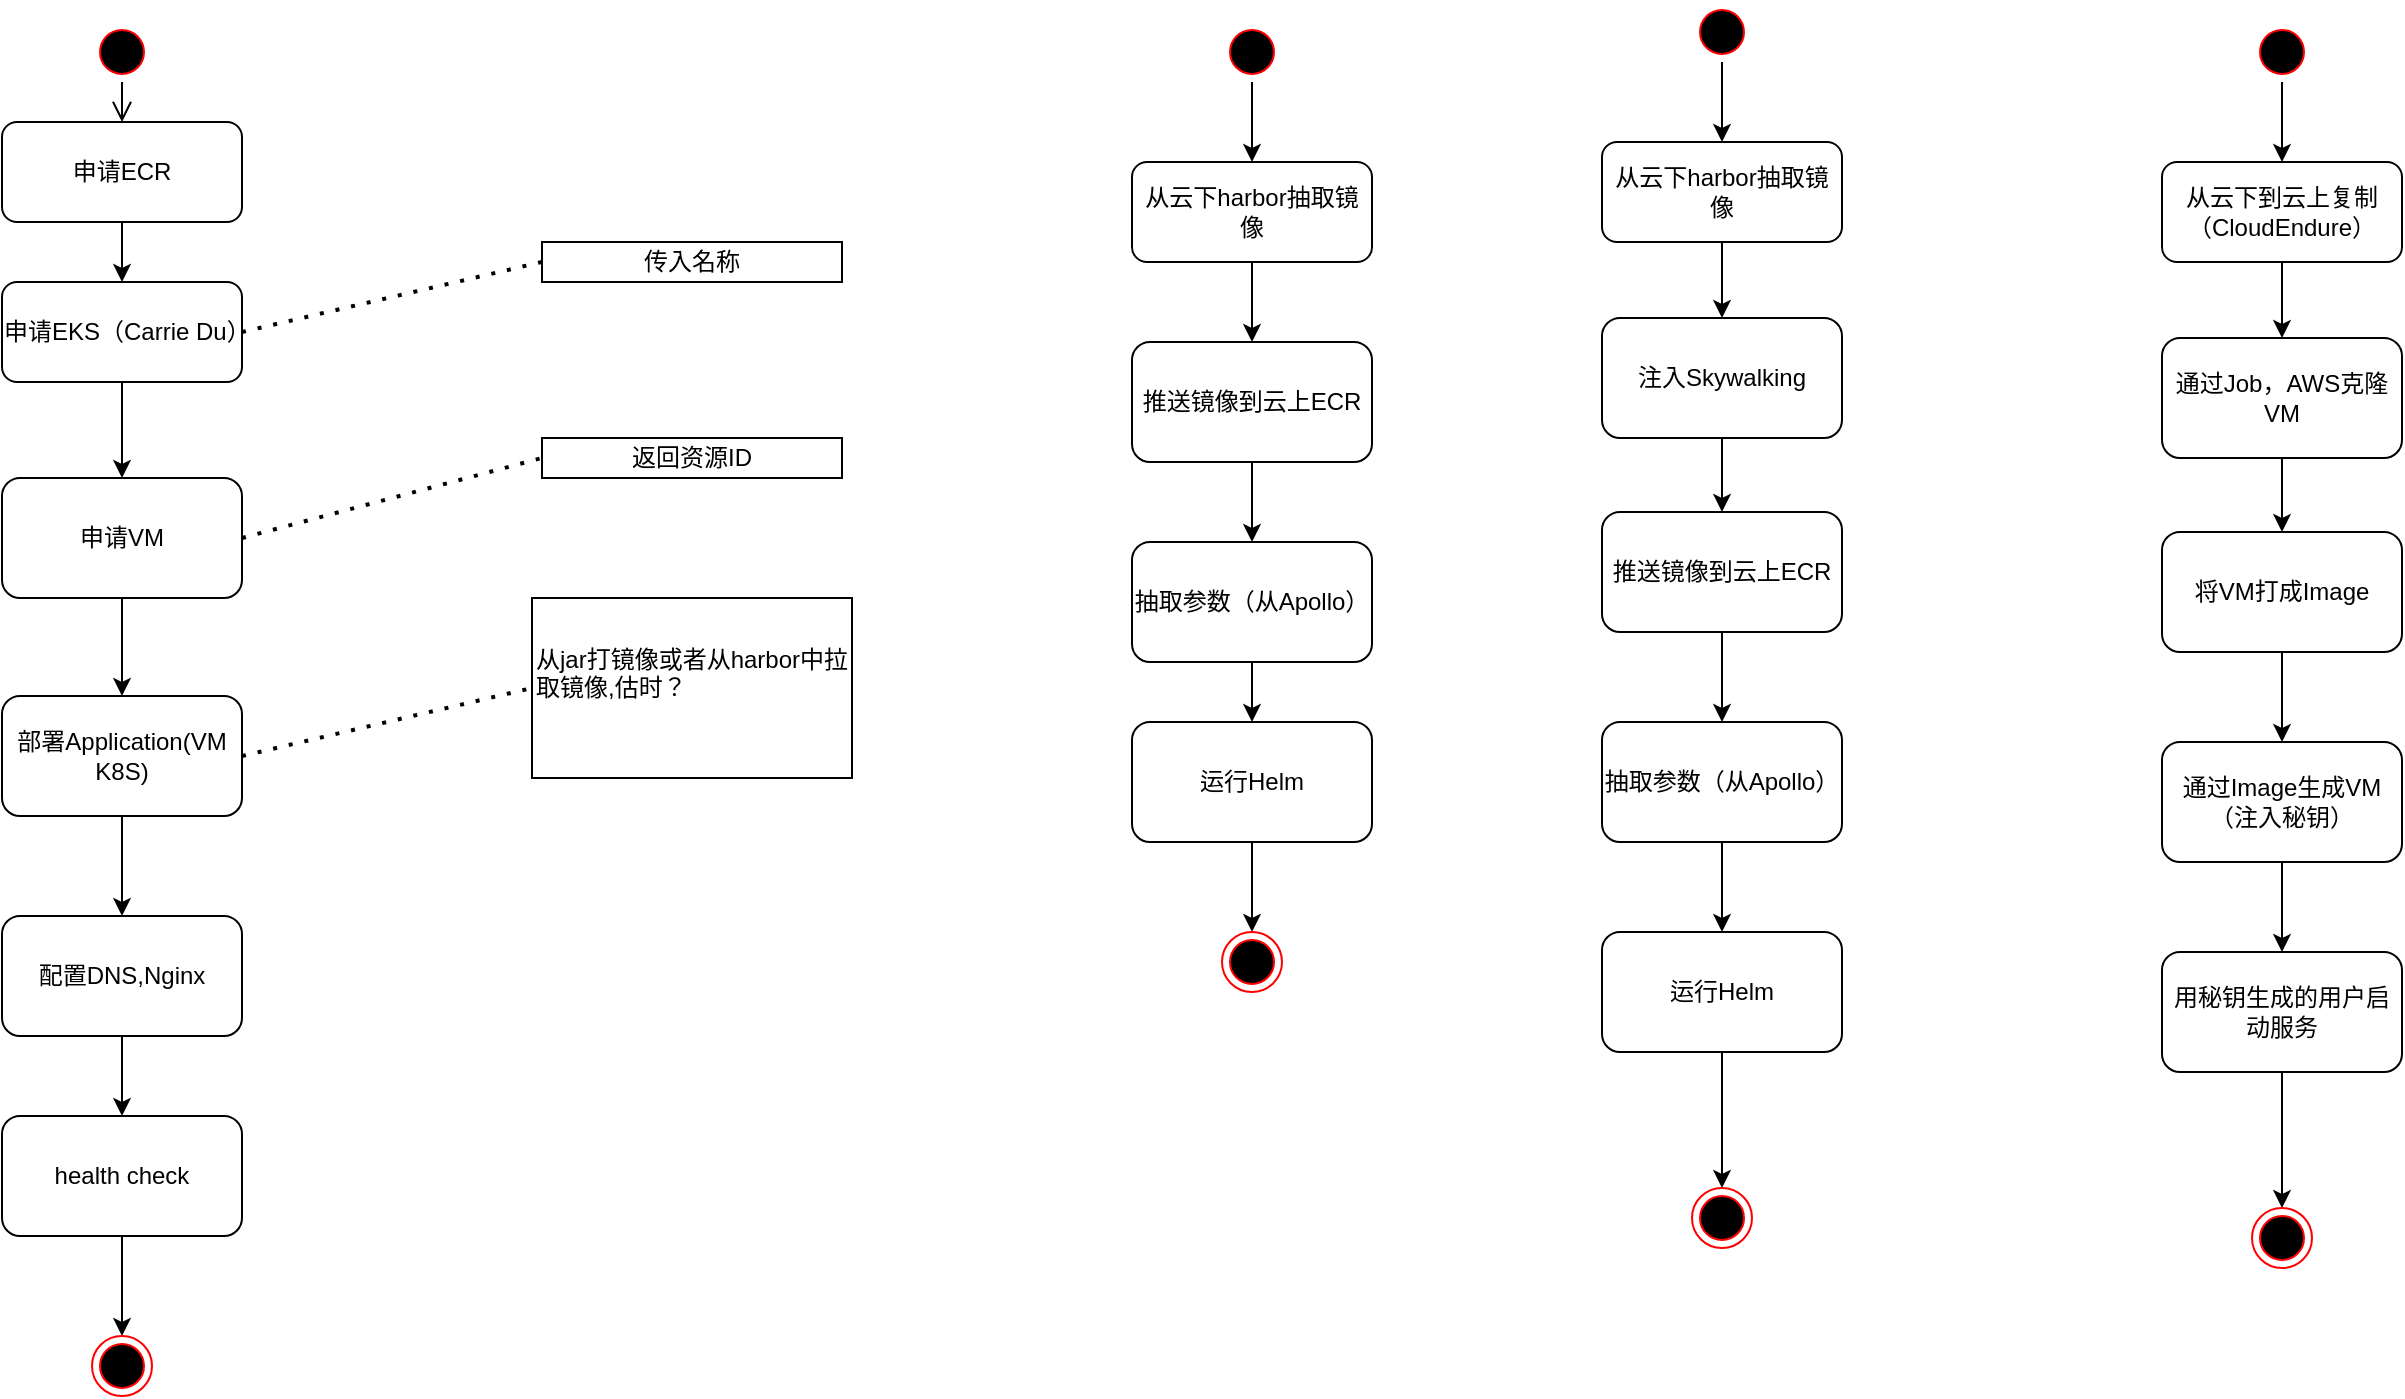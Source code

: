 <mxfile version="13.8.1" type="github">
  <diagram id="BMevfkKDMSV5yCwqt1LY" name="Page-1">
    <mxGraphModel dx="1094" dy="763" grid="1" gridSize="10" guides="1" tooltips="1" connect="1" arrows="1" fold="1" page="1" pageScale="1" pageWidth="1920" pageHeight="1200" math="0" shadow="0">
      <root>
        <mxCell id="0" />
        <mxCell id="1" parent="0" />
        <mxCell id="pzT-h00lOB3pdJxOEtcz-1" value="" style="ellipse;html=1;shape=startState;fillColor=#000000;strokeColor=#ff0000;" parent="1" vertex="1">
          <mxGeometry x="145" y="70" width="30" height="30" as="geometry" />
        </mxCell>
        <mxCell id="pzT-h00lOB3pdJxOEtcz-2" value="" style="edgeStyle=orthogonalEdgeStyle;html=1;verticalAlign=bottom;endArrow=open;endSize=8;entryX=0.5;entryY=0;entryDx=0;entryDy=0;" parent="1" source="pzT-h00lOB3pdJxOEtcz-1" target="CKKBYsWl8Wb_sM6-ShsY-4" edge="1">
          <mxGeometry relative="1" as="geometry">
            <mxPoint x="115" y="220" as="targetPoint" />
          </mxGeometry>
        </mxCell>
        <mxCell id="pzT-h00lOB3pdJxOEtcz-5" value="" style="edgeStyle=orthogonalEdgeStyle;rounded=0;orthogonalLoop=1;jettySize=auto;html=1;" parent="1" source="pzT-h00lOB3pdJxOEtcz-3" target="pzT-h00lOB3pdJxOEtcz-4" edge="1">
          <mxGeometry relative="1" as="geometry" />
        </mxCell>
        <mxCell id="pzT-h00lOB3pdJxOEtcz-3" value="&lt;div&gt;申请EKS（Carrie Du）&lt;/div&gt;" style="rounded=1;whiteSpace=wrap;html=1;" parent="1" vertex="1">
          <mxGeometry x="100" y="200" width="120" height="50" as="geometry" />
        </mxCell>
        <mxCell id="pzT-h00lOB3pdJxOEtcz-7" value="" style="edgeStyle=orthogonalEdgeStyle;rounded=0;orthogonalLoop=1;jettySize=auto;html=1;entryX=0.5;entryY=0;entryDx=0;entryDy=0;" parent="1" source="pzT-h00lOB3pdJxOEtcz-4" target="pzT-h00lOB3pdJxOEtcz-8" edge="1">
          <mxGeometry relative="1" as="geometry" />
        </mxCell>
        <mxCell id="pzT-h00lOB3pdJxOEtcz-4" value="&lt;div&gt;申请VM&lt;/div&gt;" style="whiteSpace=wrap;html=1;rounded=1;" parent="1" vertex="1">
          <mxGeometry x="100" y="298" width="120" height="60" as="geometry" />
        </mxCell>
        <mxCell id="pzT-h00lOB3pdJxOEtcz-9" value="" style="edgeStyle=orthogonalEdgeStyle;rounded=0;orthogonalLoop=1;jettySize=auto;html=1;entryX=0.5;entryY=0;entryDx=0;entryDy=0;exitX=0.5;exitY=1;exitDx=0;exitDy=0;" parent="1" source="pzT-h00lOB3pdJxOEtcz-6" target="pzT-h00lOB3pdJxOEtcz-10" edge="1">
          <mxGeometry relative="1" as="geometry" />
        </mxCell>
        <mxCell id="pzT-h00lOB3pdJxOEtcz-6" value="配置DNS,Nginx" style="whiteSpace=wrap;html=1;rounded=1;" parent="1" vertex="1">
          <mxGeometry x="100" y="517" width="120" height="60" as="geometry" />
        </mxCell>
        <mxCell id="pzT-h00lOB3pdJxOEtcz-11" value="" style="edgeStyle=orthogonalEdgeStyle;rounded=0;orthogonalLoop=1;jettySize=auto;html=1;" parent="1" source="pzT-h00lOB3pdJxOEtcz-8" target="pzT-h00lOB3pdJxOEtcz-6" edge="1">
          <mxGeometry relative="1" as="geometry" />
        </mxCell>
        <mxCell id="pzT-h00lOB3pdJxOEtcz-8" value="&lt;div&gt;部署Application(VM K8S)&lt;/div&gt;" style="whiteSpace=wrap;html=1;rounded=1;" parent="1" vertex="1">
          <mxGeometry x="100" y="407" width="120" height="60" as="geometry" />
        </mxCell>
        <mxCell id="pzT-h00lOB3pdJxOEtcz-13" style="edgeStyle=orthogonalEdgeStyle;rounded=0;orthogonalLoop=1;jettySize=auto;html=1;exitX=0.5;exitY=1;exitDx=0;exitDy=0;entryX=0.5;entryY=0;entryDx=0;entryDy=0;" parent="1" source="pzT-h00lOB3pdJxOEtcz-10" target="pzT-h00lOB3pdJxOEtcz-12" edge="1">
          <mxGeometry relative="1" as="geometry" />
        </mxCell>
        <mxCell id="pzT-h00lOB3pdJxOEtcz-10" value="health check" style="whiteSpace=wrap;html=1;rounded=1;" parent="1" vertex="1">
          <mxGeometry x="100" y="617" width="120" height="60" as="geometry" />
        </mxCell>
        <mxCell id="pzT-h00lOB3pdJxOEtcz-12" value="" style="ellipse;html=1;shape=endState;fillColor=#000000;strokeColor=#ff0000;" parent="1" vertex="1">
          <mxGeometry x="145" y="727" width="30" height="30" as="geometry" />
        </mxCell>
        <mxCell id="pzT-h00lOB3pdJxOEtcz-17" value="返回资源ID" style="text;html=1;align=center;verticalAlign=middle;whiteSpace=wrap;rounded=0;sketch=0;strokeColor=#000000;" parent="1" vertex="1">
          <mxGeometry x="370" y="278" width="150" height="20" as="geometry" />
        </mxCell>
        <mxCell id="pzT-h00lOB3pdJxOEtcz-18" value="" style="endArrow=none;dashed=1;html=1;dashPattern=1 3;strokeWidth=2;entryX=0;entryY=0.5;entryDx=0;entryDy=0;exitX=1;exitY=0.5;exitDx=0;exitDy=0;" parent="1" source="pzT-h00lOB3pdJxOEtcz-4" target="pzT-h00lOB3pdJxOEtcz-17" edge="1">
          <mxGeometry width="50" height="50" relative="1" as="geometry">
            <mxPoint x="430" y="500" as="sourcePoint" />
            <mxPoint x="480" y="450" as="targetPoint" />
          </mxGeometry>
        </mxCell>
        <mxCell id="CKKBYsWl8Wb_sM6-ShsY-1" value="" style="endArrow=none;dashed=1;html=1;dashPattern=1 3;strokeWidth=2;entryX=0;entryY=0.5;entryDx=0;entryDy=0;exitX=1;exitY=0.5;exitDx=0;exitDy=0;" edge="1" parent="1" source="pzT-h00lOB3pdJxOEtcz-3" target="CKKBYsWl8Wb_sM6-ShsY-6">
          <mxGeometry width="50" height="50" relative="1" as="geometry">
            <mxPoint x="220" y="328" as="sourcePoint" />
            <mxPoint x="330" y="295" as="targetPoint" />
          </mxGeometry>
        </mxCell>
        <mxCell id="CKKBYsWl8Wb_sM6-ShsY-2" value="&lt;div align=&quot;left&quot;&gt;从jar打镜像或者从harbor中拉取镜像,估时？&lt;/div&gt;&lt;div align=&quot;left&quot;&gt;&lt;br&gt;&lt;/div&gt;" style="text;html=1;align=left;verticalAlign=middle;whiteSpace=wrap;rounded=0;sketch=0;strokeColor=#000000;" vertex="1" parent="1">
          <mxGeometry x="365" y="358" width="160" height="90" as="geometry" />
        </mxCell>
        <mxCell id="CKKBYsWl8Wb_sM6-ShsY-3" value="" style="endArrow=none;dashed=1;html=1;dashPattern=1 3;strokeWidth=2;entryX=0;entryY=0.5;entryDx=0;entryDy=0;exitX=1;exitY=0.5;exitDx=0;exitDy=0;" edge="1" parent="1" source="pzT-h00lOB3pdJxOEtcz-8" target="CKKBYsWl8Wb_sM6-ShsY-2">
          <mxGeometry width="50" height="50" relative="1" as="geometry">
            <mxPoint x="220" y="328" as="sourcePoint" />
            <mxPoint x="370" y="270" as="targetPoint" />
          </mxGeometry>
        </mxCell>
        <mxCell id="CKKBYsWl8Wb_sM6-ShsY-5" style="edgeStyle=orthogonalEdgeStyle;rounded=0;orthogonalLoop=1;jettySize=auto;html=1;exitX=0.5;exitY=1;exitDx=0;exitDy=0;entryX=0.5;entryY=0;entryDx=0;entryDy=0;strokeColor=#000000;" edge="1" parent="1" source="CKKBYsWl8Wb_sM6-ShsY-4" target="pzT-h00lOB3pdJxOEtcz-3">
          <mxGeometry relative="1" as="geometry" />
        </mxCell>
        <mxCell id="CKKBYsWl8Wb_sM6-ShsY-4" value="申请ECR" style="rounded=1;whiteSpace=wrap;html=1;" vertex="1" parent="1">
          <mxGeometry x="100" y="120" width="120" height="50" as="geometry" />
        </mxCell>
        <mxCell id="CKKBYsWl8Wb_sM6-ShsY-6" value="传入名称" style="text;html=1;align=center;verticalAlign=middle;whiteSpace=wrap;rounded=0;sketch=0;strokeColor=#000000;" vertex="1" parent="1">
          <mxGeometry x="370" y="180" width="150" height="20" as="geometry" />
        </mxCell>
        <mxCell id="CKKBYsWl8Wb_sM6-ShsY-7" value="" style="ellipse;html=1;shape=startState;fillColor=#000000;strokeColor=#ff0000;" vertex="1" parent="1">
          <mxGeometry x="710" y="70" width="30" height="30" as="geometry" />
        </mxCell>
        <mxCell id="CKKBYsWl8Wb_sM6-ShsY-9" value="" style="edgeStyle=orthogonalEdgeStyle;rounded=0;orthogonalLoop=1;jettySize=auto;html=1;strokeColor=#000000;exitX=0.5;exitY=1;exitDx=0;exitDy=0;entryX=0.5;entryY=0;entryDx=0;entryDy=0;" edge="1" parent="1" source="CKKBYsWl8Wb_sM6-ShsY-7" target="CKKBYsWl8Wb_sM6-ShsY-8">
          <mxGeometry relative="1" as="geometry">
            <mxPoint x="830" y="100" as="targetPoint" />
          </mxGeometry>
        </mxCell>
        <mxCell id="CKKBYsWl8Wb_sM6-ShsY-11" value="" style="edgeStyle=orthogonalEdgeStyle;rounded=0;orthogonalLoop=1;jettySize=auto;html=1;strokeColor=#000000;" edge="1" parent="1" source="CKKBYsWl8Wb_sM6-ShsY-8" target="CKKBYsWl8Wb_sM6-ShsY-10">
          <mxGeometry relative="1" as="geometry" />
        </mxCell>
        <mxCell id="CKKBYsWl8Wb_sM6-ShsY-8" value="从云下harbor抽取镜像" style="rounded=1;whiteSpace=wrap;html=1;" vertex="1" parent="1">
          <mxGeometry x="665" y="140" width="120" height="50" as="geometry" />
        </mxCell>
        <mxCell id="CKKBYsWl8Wb_sM6-ShsY-13" value="" style="edgeStyle=orthogonalEdgeStyle;rounded=0;orthogonalLoop=1;jettySize=auto;html=1;strokeColor=#000000;" edge="1" parent="1" source="CKKBYsWl8Wb_sM6-ShsY-10" target="CKKBYsWl8Wb_sM6-ShsY-12">
          <mxGeometry relative="1" as="geometry" />
        </mxCell>
        <mxCell id="CKKBYsWl8Wb_sM6-ShsY-10" value="推送镜像到云上ECR" style="whiteSpace=wrap;html=1;rounded=1;" vertex="1" parent="1">
          <mxGeometry x="665" y="230" width="120" height="60" as="geometry" />
        </mxCell>
        <mxCell id="CKKBYsWl8Wb_sM6-ShsY-15" value="" style="edgeStyle=orthogonalEdgeStyle;rounded=0;orthogonalLoop=1;jettySize=auto;html=1;strokeColor=#000000;" edge="1" parent="1" source="CKKBYsWl8Wb_sM6-ShsY-12" target="CKKBYsWl8Wb_sM6-ShsY-14">
          <mxGeometry relative="1" as="geometry" />
        </mxCell>
        <mxCell id="CKKBYsWl8Wb_sM6-ShsY-12" value="抽取参数（从Apollo）" style="whiteSpace=wrap;html=1;rounded=1;" vertex="1" parent="1">
          <mxGeometry x="665" y="330" width="120" height="60" as="geometry" />
        </mxCell>
        <mxCell id="CKKBYsWl8Wb_sM6-ShsY-18" style="edgeStyle=orthogonalEdgeStyle;rounded=0;orthogonalLoop=1;jettySize=auto;html=1;exitX=0.5;exitY=1;exitDx=0;exitDy=0;entryX=0.5;entryY=0;entryDx=0;entryDy=0;strokeColor=#000000;" edge="1" parent="1" source="CKKBYsWl8Wb_sM6-ShsY-14" target="CKKBYsWl8Wb_sM6-ShsY-16">
          <mxGeometry relative="1" as="geometry" />
        </mxCell>
        <mxCell id="CKKBYsWl8Wb_sM6-ShsY-14" value="运行Helm" style="whiteSpace=wrap;html=1;rounded=1;" vertex="1" parent="1">
          <mxGeometry x="665" y="420" width="120" height="60" as="geometry" />
        </mxCell>
        <mxCell id="CKKBYsWl8Wb_sM6-ShsY-16" value="" style="ellipse;html=1;shape=endState;fillColor=#000000;strokeColor=#ff0000;" vertex="1" parent="1">
          <mxGeometry x="710" y="525" width="30" height="30" as="geometry" />
        </mxCell>
        <mxCell id="CKKBYsWl8Wb_sM6-ShsY-19" value="" style="ellipse;html=1;shape=startState;fillColor=#000000;strokeColor=#ff0000;" vertex="1" parent="1">
          <mxGeometry x="945" y="60" width="30" height="30" as="geometry" />
        </mxCell>
        <mxCell id="CKKBYsWl8Wb_sM6-ShsY-20" value="" style="edgeStyle=orthogonalEdgeStyle;rounded=0;orthogonalLoop=1;jettySize=auto;html=1;strokeColor=#000000;exitX=0.5;exitY=1;exitDx=0;exitDy=0;entryX=0.5;entryY=0;entryDx=0;entryDy=0;" edge="1" parent="1" source="CKKBYsWl8Wb_sM6-ShsY-19" target="CKKBYsWl8Wb_sM6-ShsY-22">
          <mxGeometry relative="1" as="geometry">
            <mxPoint x="1065" y="90" as="targetPoint" />
          </mxGeometry>
        </mxCell>
        <mxCell id="CKKBYsWl8Wb_sM6-ShsY-21" value="" style="edgeStyle=orthogonalEdgeStyle;rounded=0;orthogonalLoop=1;jettySize=auto;html=1;strokeColor=#000000;entryX=0.5;entryY=0;entryDx=0;entryDy=0;" edge="1" parent="1" source="CKKBYsWl8Wb_sM6-ShsY-22" target="CKKBYsWl8Wb_sM6-ShsY-30">
          <mxGeometry relative="1" as="geometry">
            <mxPoint x="960" y="210" as="targetPoint" />
          </mxGeometry>
        </mxCell>
        <mxCell id="CKKBYsWl8Wb_sM6-ShsY-22" value="从云下harbor抽取镜像" style="rounded=1;whiteSpace=wrap;html=1;" vertex="1" parent="1">
          <mxGeometry x="900" y="130" width="120" height="50" as="geometry" />
        </mxCell>
        <mxCell id="CKKBYsWl8Wb_sM6-ShsY-23" value="" style="edgeStyle=orthogonalEdgeStyle;rounded=0;orthogonalLoop=1;jettySize=auto;html=1;strokeColor=#000000;" edge="1" parent="1" source="CKKBYsWl8Wb_sM6-ShsY-24" target="CKKBYsWl8Wb_sM6-ShsY-26">
          <mxGeometry relative="1" as="geometry" />
        </mxCell>
        <mxCell id="CKKBYsWl8Wb_sM6-ShsY-24" value="推送镜像到云上ECR" style="whiteSpace=wrap;html=1;rounded=1;" vertex="1" parent="1">
          <mxGeometry x="900" y="315" width="120" height="60" as="geometry" />
        </mxCell>
        <mxCell id="CKKBYsWl8Wb_sM6-ShsY-25" value="" style="edgeStyle=orthogonalEdgeStyle;rounded=0;orthogonalLoop=1;jettySize=auto;html=1;strokeColor=#000000;" edge="1" parent="1" source="CKKBYsWl8Wb_sM6-ShsY-26" target="CKKBYsWl8Wb_sM6-ShsY-28">
          <mxGeometry relative="1" as="geometry" />
        </mxCell>
        <mxCell id="CKKBYsWl8Wb_sM6-ShsY-26" value="抽取参数（从Apollo）" style="whiteSpace=wrap;html=1;rounded=1;" vertex="1" parent="1">
          <mxGeometry x="900" y="420" width="120" height="60" as="geometry" />
        </mxCell>
        <mxCell id="CKKBYsWl8Wb_sM6-ShsY-27" style="edgeStyle=orthogonalEdgeStyle;rounded=0;orthogonalLoop=1;jettySize=auto;html=1;exitX=0.5;exitY=1;exitDx=0;exitDy=0;entryX=0.5;entryY=0;entryDx=0;entryDy=0;strokeColor=#000000;" edge="1" parent="1" source="CKKBYsWl8Wb_sM6-ShsY-28" target="CKKBYsWl8Wb_sM6-ShsY-29">
          <mxGeometry relative="1" as="geometry" />
        </mxCell>
        <mxCell id="CKKBYsWl8Wb_sM6-ShsY-28" value="运行Helm" style="whiteSpace=wrap;html=1;rounded=1;" vertex="1" parent="1">
          <mxGeometry x="900" y="525" width="120" height="60" as="geometry" />
        </mxCell>
        <mxCell id="CKKBYsWl8Wb_sM6-ShsY-29" value="" style="ellipse;html=1;shape=endState;fillColor=#000000;strokeColor=#ff0000;" vertex="1" parent="1">
          <mxGeometry x="945" y="653" width="30" height="30" as="geometry" />
        </mxCell>
        <mxCell id="CKKBYsWl8Wb_sM6-ShsY-31" value="" style="edgeStyle=orthogonalEdgeStyle;rounded=0;orthogonalLoop=1;jettySize=auto;html=1;strokeColor=#000000;entryX=0.5;entryY=0;entryDx=0;entryDy=0;" edge="1" parent="1" source="CKKBYsWl8Wb_sM6-ShsY-30" target="CKKBYsWl8Wb_sM6-ShsY-24">
          <mxGeometry relative="1" as="geometry">
            <mxPoint x="1060" y="310" as="targetPoint" />
            <Array as="points">
              <mxPoint x="960" y="315" />
              <mxPoint x="960" y="315" />
            </Array>
          </mxGeometry>
        </mxCell>
        <mxCell id="CKKBYsWl8Wb_sM6-ShsY-30" value="注入Skywalking" style="whiteSpace=wrap;html=1;rounded=1;" vertex="1" parent="1">
          <mxGeometry x="900" y="218" width="120" height="60" as="geometry" />
        </mxCell>
        <mxCell id="CKKBYsWl8Wb_sM6-ShsY-32" value="" style="ellipse;html=1;shape=startState;fillColor=#000000;strokeColor=#ff0000;" vertex="1" parent="1">
          <mxGeometry x="1225" y="70" width="30" height="30" as="geometry" />
        </mxCell>
        <mxCell id="CKKBYsWl8Wb_sM6-ShsY-33" value="" style="edgeStyle=orthogonalEdgeStyle;rounded=0;orthogonalLoop=1;jettySize=auto;html=1;strokeColor=#000000;exitX=0.5;exitY=1;exitDx=0;exitDy=0;entryX=0.5;entryY=0;entryDx=0;entryDy=0;" edge="1" parent="1" source="CKKBYsWl8Wb_sM6-ShsY-32" target="CKKBYsWl8Wb_sM6-ShsY-35">
          <mxGeometry relative="1" as="geometry">
            <mxPoint x="1345" y="100" as="targetPoint" />
          </mxGeometry>
        </mxCell>
        <mxCell id="CKKBYsWl8Wb_sM6-ShsY-34" value="" style="edgeStyle=orthogonalEdgeStyle;rounded=0;orthogonalLoop=1;jettySize=auto;html=1;strokeColor=#000000;entryX=0.5;entryY=0;entryDx=0;entryDy=0;" edge="1" parent="1" source="CKKBYsWl8Wb_sM6-ShsY-35" target="CKKBYsWl8Wb_sM6-ShsY-44">
          <mxGeometry relative="1" as="geometry">
            <mxPoint x="1240" y="220" as="targetPoint" />
          </mxGeometry>
        </mxCell>
        <mxCell id="CKKBYsWl8Wb_sM6-ShsY-35" value="从云下到云上复制（CloudEndure）" style="rounded=1;whiteSpace=wrap;html=1;" vertex="1" parent="1">
          <mxGeometry x="1180" y="140" width="120" height="50" as="geometry" />
        </mxCell>
        <mxCell id="CKKBYsWl8Wb_sM6-ShsY-36" value="" style="edgeStyle=orthogonalEdgeStyle;rounded=0;orthogonalLoop=1;jettySize=auto;html=1;strokeColor=#000000;" edge="1" parent="1" source="CKKBYsWl8Wb_sM6-ShsY-37" target="CKKBYsWl8Wb_sM6-ShsY-39">
          <mxGeometry relative="1" as="geometry" />
        </mxCell>
        <mxCell id="CKKBYsWl8Wb_sM6-ShsY-37" value="将VM打成Image" style="whiteSpace=wrap;html=1;rounded=1;" vertex="1" parent="1">
          <mxGeometry x="1180" y="325" width="120" height="60" as="geometry" />
        </mxCell>
        <mxCell id="CKKBYsWl8Wb_sM6-ShsY-38" value="" style="edgeStyle=orthogonalEdgeStyle;rounded=0;orthogonalLoop=1;jettySize=auto;html=1;strokeColor=#000000;" edge="1" parent="1" source="CKKBYsWl8Wb_sM6-ShsY-39" target="CKKBYsWl8Wb_sM6-ShsY-41">
          <mxGeometry relative="1" as="geometry" />
        </mxCell>
        <mxCell id="CKKBYsWl8Wb_sM6-ShsY-39" value="通过Image生成VM（注入秘钥）" style="whiteSpace=wrap;html=1;rounded=1;" vertex="1" parent="1">
          <mxGeometry x="1180" y="430" width="120" height="60" as="geometry" />
        </mxCell>
        <mxCell id="CKKBYsWl8Wb_sM6-ShsY-40" style="edgeStyle=orthogonalEdgeStyle;rounded=0;orthogonalLoop=1;jettySize=auto;html=1;exitX=0.5;exitY=1;exitDx=0;exitDy=0;entryX=0.5;entryY=0;entryDx=0;entryDy=0;strokeColor=#000000;" edge="1" parent="1" source="CKKBYsWl8Wb_sM6-ShsY-41" target="CKKBYsWl8Wb_sM6-ShsY-42">
          <mxGeometry relative="1" as="geometry" />
        </mxCell>
        <mxCell id="CKKBYsWl8Wb_sM6-ShsY-41" value="用秘钥生成的用户启动服务" style="whiteSpace=wrap;html=1;rounded=1;" vertex="1" parent="1">
          <mxGeometry x="1180" y="535" width="120" height="60" as="geometry" />
        </mxCell>
        <mxCell id="CKKBYsWl8Wb_sM6-ShsY-42" value="" style="ellipse;html=1;shape=endState;fillColor=#000000;strokeColor=#ff0000;" vertex="1" parent="1">
          <mxGeometry x="1225" y="663" width="30" height="30" as="geometry" />
        </mxCell>
        <mxCell id="CKKBYsWl8Wb_sM6-ShsY-43" value="" style="edgeStyle=orthogonalEdgeStyle;rounded=0;orthogonalLoop=1;jettySize=auto;html=1;strokeColor=#000000;entryX=0.5;entryY=0;entryDx=0;entryDy=0;" edge="1" parent="1" source="CKKBYsWl8Wb_sM6-ShsY-44" target="CKKBYsWl8Wb_sM6-ShsY-37">
          <mxGeometry relative="1" as="geometry">
            <mxPoint x="1340" y="320" as="targetPoint" />
            <Array as="points">
              <mxPoint x="1240" y="325" />
              <mxPoint x="1240" y="325" />
            </Array>
          </mxGeometry>
        </mxCell>
        <mxCell id="CKKBYsWl8Wb_sM6-ShsY-44" value="通过Job，AWS克隆VM" style="whiteSpace=wrap;html=1;rounded=1;" vertex="1" parent="1">
          <mxGeometry x="1180" y="228" width="120" height="60" as="geometry" />
        </mxCell>
      </root>
    </mxGraphModel>
  </diagram>
</mxfile>
